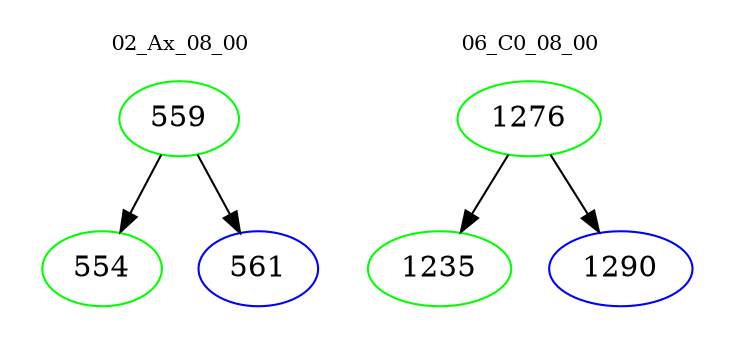 digraph{
subgraph cluster_0 {
color = white
label = "02_Ax_08_00";
fontsize=10;
T0_559 [label="559", color="green"]
T0_559 -> T0_554 [color="black"]
T0_554 [label="554", color="green"]
T0_559 -> T0_561 [color="black"]
T0_561 [label="561", color="blue"]
}
subgraph cluster_1 {
color = white
label = "06_C0_08_00";
fontsize=10;
T1_1276 [label="1276", color="green"]
T1_1276 -> T1_1235 [color="black"]
T1_1235 [label="1235", color="green"]
T1_1276 -> T1_1290 [color="black"]
T1_1290 [label="1290", color="blue"]
}
}
